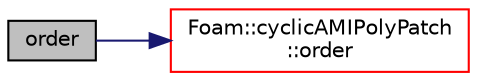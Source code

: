 digraph "order"
{
  bgcolor="transparent";
  edge [fontname="Helvetica",fontsize="10",labelfontname="Helvetica",labelfontsize="10"];
  node [fontname="Helvetica",fontsize="10",shape=record];
  rankdir="LR";
  Node780 [label="order",height=0.2,width=0.4,color="black", fillcolor="grey75", style="filled", fontcolor="black"];
  Node780 -> Node781 [color="midnightblue",fontsize="10",style="solid",fontname="Helvetica"];
  Node781 [label="Foam::cyclicAMIPolyPatch\l::order",height=0.2,width=0.4,color="red",URL="$a26077.html#aa9533329384a73e819a040bcde1b4b3d",tooltip="Return new ordering for primitivePatch. "];
}
